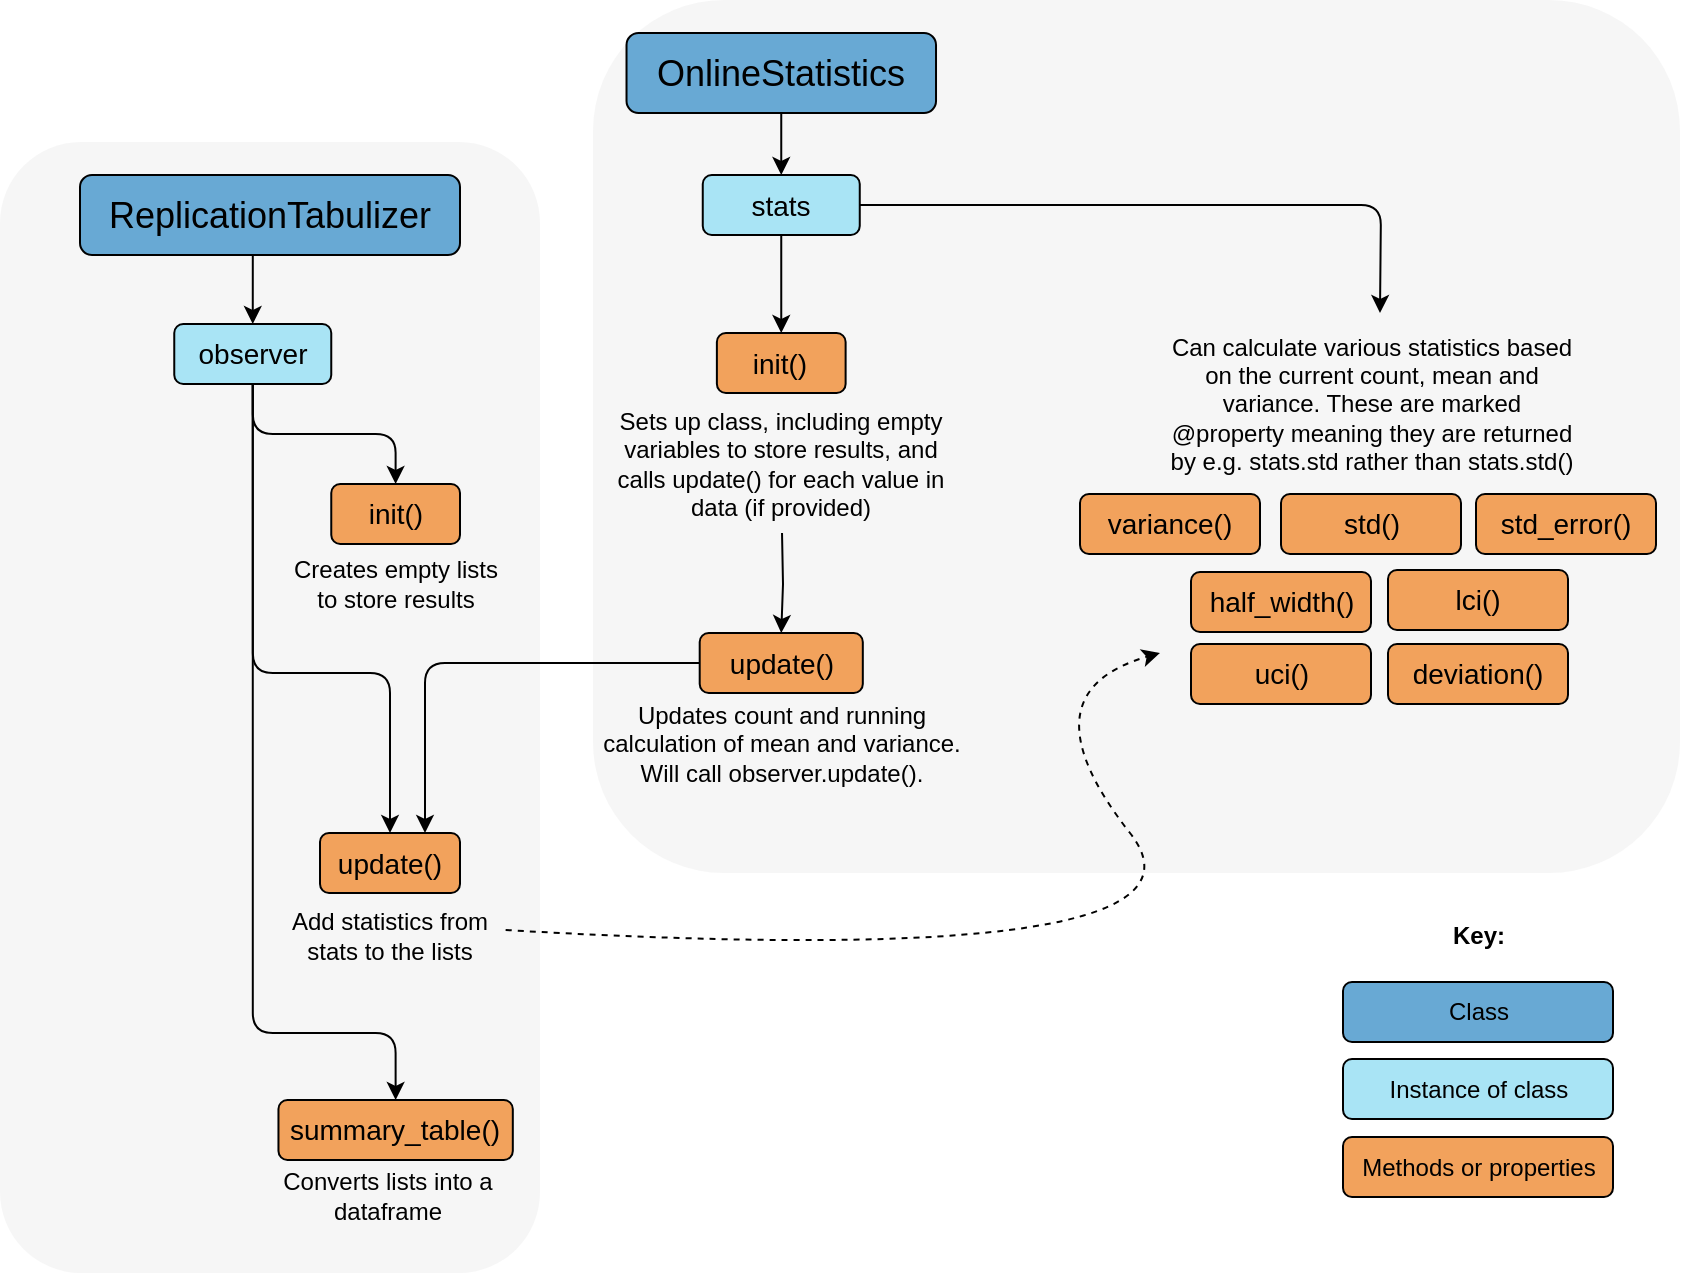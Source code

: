 <mxfile version="26.0.13">
  <diagram name="Page-1" id="ynTKS2v_TZv17swCPKiS">
    <mxGraphModel dx="1630" dy="915" grid="1" gridSize="10" guides="1" tooltips="1" connect="1" arrows="1" fold="1" page="1" pageScale="1" pageWidth="827" pageHeight="1169" math="0" shadow="0">
      <root>
        <mxCell id="0" />
        <mxCell id="1" parent="0" />
        <mxCell id="q0k77vlWbUJt_Vhd_Qly-42" value="" style="rounded=1;whiteSpace=wrap;html=1;strokeColor=none;fillColor=#EEEEEE;fontStyle=1;opacity=50;" vertex="1" parent="1">
          <mxGeometry x="336.5" y="40" width="543.5" height="436.5" as="geometry" />
        </mxCell>
        <mxCell id="ltitkqDnKHNBnyyiyaz9-67" value="" style="rounded=1;whiteSpace=wrap;html=1;strokeColor=none;fillColor=#EEEEEE;fontStyle=1;opacity=50;" parent="1" vertex="1">
          <mxGeometry x="40" y="111" width="270" height="565.5" as="geometry" />
        </mxCell>
        <mxCell id="q0k77vlWbUJt_Vhd_Qly-6" style="edgeStyle=orthogonalEdgeStyle;rounded=0;orthogonalLoop=1;jettySize=auto;html=1;exitX=0.5;exitY=1;exitDx=0;exitDy=0;entryX=0.5;entryY=0;entryDx=0;entryDy=0;" edge="1" parent="1" source="ltitkqDnKHNBnyyiyaz9-6" target="q0k77vlWbUJt_Vhd_Qly-5">
          <mxGeometry relative="1" as="geometry" />
        </mxCell>
        <mxCell id="ltitkqDnKHNBnyyiyaz9-6" value="&lt;font style=&quot;font-size: 18px;&quot;&gt;OnlineStatistics&lt;/font&gt;" style="rounded=1;whiteSpace=wrap;html=1;fillColor=#68A9D4;" parent="1" vertex="1">
          <mxGeometry x="353.26" y="56.5" width="154.75" height="40" as="geometry" />
        </mxCell>
        <mxCell id="ltitkqDnKHNBnyyiyaz9-41" value="Key:" style="text;html=1;align=center;verticalAlign=middle;whiteSpace=wrap;rounded=1;fontStyle=1;" parent="1" vertex="1">
          <mxGeometry x="756.5" y="495.5" width="45" height="25" as="geometry" />
        </mxCell>
        <mxCell id="ltitkqDnKHNBnyyiyaz9-43" value="Methods or properties" style="rounded=1;whiteSpace=wrap;html=1;fillColor=#F2A25C;" parent="1" vertex="1">
          <mxGeometry x="711.5" y="608.5" width="135" height="30" as="geometry" />
        </mxCell>
        <mxCell id="ltitkqDnKHNBnyyiyaz9-44" value="Instance of class" style="rounded=1;whiteSpace=wrap;html=1;fillColor=#A9E4F5;" parent="1" vertex="1">
          <mxGeometry x="711.5" y="569.5" width="135" height="30" as="geometry" />
        </mxCell>
        <mxCell id="ltitkqDnKHNBnyyiyaz9-45" value="Class" style="rounded=1;whiteSpace=wrap;html=1;fillColor=#68A9D4;" parent="1" vertex="1">
          <mxGeometry x="711.5" y="531" width="135" height="30" as="geometry" />
        </mxCell>
        <mxCell id="ltitkqDnKHNBnyyiyaz9-88" value="" style="curved=1;endArrow=classic;html=1;rounded=1;dashed=1;exitX=1;exitY=0;exitDx=0;exitDy=0;" parent="1" edge="1">
          <mxGeometry width="50" height="50" relative="1" as="geometry">
            <mxPoint x="292.82" y="505" as="sourcePoint" />
            <mxPoint x="620" y="366.5" as="targetPoint" />
            <Array as="points">
              <mxPoint x="660" y="526.5" />
              <mxPoint x="550" y="386.5" />
            </Array>
          </mxGeometry>
        </mxCell>
        <mxCell id="q0k77vlWbUJt_Vhd_Qly-1" value="&lt;font style=&quot;font-size: 14px;&quot;&gt;init()&lt;/font&gt;" style="rounded=1;whiteSpace=wrap;html=1;fillColor=#F2A25C;" vertex="1" parent="1">
          <mxGeometry x="398.44" y="206.5" width="64.37" height="30" as="geometry" />
        </mxCell>
        <mxCell id="q0k77vlWbUJt_Vhd_Qly-34" style="edgeStyle=orthogonalEdgeStyle;rounded=1;orthogonalLoop=1;jettySize=auto;html=1;exitX=0;exitY=0.5;exitDx=0;exitDy=0;entryX=0.75;entryY=0;entryDx=0;entryDy=0;curved=0;" edge="1" parent="1" source="q0k77vlWbUJt_Vhd_Qly-3" target="q0k77vlWbUJt_Vhd_Qly-32">
          <mxGeometry relative="1" as="geometry" />
        </mxCell>
        <mxCell id="q0k77vlWbUJt_Vhd_Qly-3" value="&lt;font style=&quot;font-size: 14px;&quot;&gt;update()&lt;/font&gt;" style="rounded=1;whiteSpace=wrap;html=1;fillColor=#F2A25C;" vertex="1" parent="1">
          <mxGeometry x="389.85" y="356.5" width="81.56" height="30" as="geometry" />
        </mxCell>
        <mxCell id="q0k77vlWbUJt_Vhd_Qly-7" style="edgeStyle=orthogonalEdgeStyle;rounded=0;orthogonalLoop=1;jettySize=auto;html=1;exitX=0.5;exitY=1;exitDx=0;exitDy=0;entryX=0.5;entryY=0;entryDx=0;entryDy=0;" edge="1" parent="1" source="q0k77vlWbUJt_Vhd_Qly-5" target="q0k77vlWbUJt_Vhd_Qly-1">
          <mxGeometry relative="1" as="geometry" />
        </mxCell>
        <mxCell id="q0k77vlWbUJt_Vhd_Qly-22" style="edgeStyle=orthogonalEdgeStyle;rounded=1;orthogonalLoop=1;jettySize=auto;html=1;exitX=1;exitY=0.5;exitDx=0;exitDy=0;curved=0;" edge="1" parent="1" source="q0k77vlWbUJt_Vhd_Qly-5">
          <mxGeometry relative="1" as="geometry">
            <mxPoint x="730" y="196.5" as="targetPoint" />
          </mxGeometry>
        </mxCell>
        <mxCell id="q0k77vlWbUJt_Vhd_Qly-5" value="&lt;font style=&quot;font-size: 14px;&quot;&gt;stats&lt;/font&gt;" style="rounded=1;whiteSpace=wrap;html=1;fillColor=#A9E4F5;" vertex="1" parent="1">
          <mxGeometry x="391.38" y="127.5" width="78.5" height="30" as="geometry" />
        </mxCell>
        <mxCell id="q0k77vlWbUJt_Vhd_Qly-9" style="edgeStyle=orthogonalEdgeStyle;rounded=0;orthogonalLoop=1;jettySize=auto;html=1;entryX=0.5;entryY=0;entryDx=0;entryDy=0;" edge="1" parent="1" target="q0k77vlWbUJt_Vhd_Qly-3">
          <mxGeometry relative="1" as="geometry">
            <mxPoint x="431.01" y="306.5" as="sourcePoint" />
          </mxGeometry>
        </mxCell>
        <mxCell id="q0k77vlWbUJt_Vhd_Qly-8" value="Sets up class, including empty variables to store results, and calls update() for each value in data (if provided)" style="text;html=1;align=center;verticalAlign=middle;whiteSpace=wrap;rounded=1;" vertex="1" parent="1">
          <mxGeometry x="343.13" y="251.5" width="175" height="40" as="geometry" />
        </mxCell>
        <mxCell id="q0k77vlWbUJt_Vhd_Qly-10" value="Updates count and running calculation of mean and variance.&lt;div&gt;Will call observer.update().&lt;/div&gt;" style="text;html=1;align=center;verticalAlign=middle;whiteSpace=wrap;rounded=1;" vertex="1" parent="1">
          <mxGeometry x="336.5" y="386.5" width="188.25" height="50" as="geometry" />
        </mxCell>
        <mxCell id="q0k77vlWbUJt_Vhd_Qly-12" value="&lt;span style=&quot;font-size: 14px;&quot;&gt;variance()&lt;/span&gt;" style="rounded=1;whiteSpace=wrap;html=1;fillColor=#F2A25C;" vertex="1" parent="1">
          <mxGeometry x="580" y="287" width="90" height="30" as="geometry" />
        </mxCell>
        <mxCell id="q0k77vlWbUJt_Vhd_Qly-13" value="&lt;span style=&quot;font-size: 14px;&quot;&gt;std()&lt;/span&gt;" style="rounded=1;whiteSpace=wrap;html=1;fillColor=#F2A25C;" vertex="1" parent="1">
          <mxGeometry x="680.5" y="287" width="90" height="30" as="geometry" />
        </mxCell>
        <mxCell id="q0k77vlWbUJt_Vhd_Qly-14" value="&lt;span style=&quot;font-size: 14px;&quot;&gt;std_error()&lt;/span&gt;" style="rounded=1;whiteSpace=wrap;html=1;fillColor=#F2A25C;" vertex="1" parent="1">
          <mxGeometry x="778" y="287" width="90" height="30" as="geometry" />
        </mxCell>
        <mxCell id="q0k77vlWbUJt_Vhd_Qly-15" value="&lt;span style=&quot;font-size: 14px;&quot;&gt;half_width()&lt;/span&gt;" style="rounded=1;whiteSpace=wrap;html=1;fillColor=#F2A25C;" vertex="1" parent="1">
          <mxGeometry x="635.5" y="326" width="90" height="30" as="geometry" />
        </mxCell>
        <mxCell id="q0k77vlWbUJt_Vhd_Qly-16" value="&lt;span style=&quot;font-size: 14px;&quot;&gt;lci()&lt;/span&gt;" style="rounded=1;whiteSpace=wrap;html=1;fillColor=#F2A25C;" vertex="1" parent="1">
          <mxGeometry x="734" y="325" width="90" height="30" as="geometry" />
        </mxCell>
        <mxCell id="q0k77vlWbUJt_Vhd_Qly-17" value="&lt;span style=&quot;font-size: 14px;&quot;&gt;uci()&lt;/span&gt;" style="rounded=1;whiteSpace=wrap;html=1;fillColor=#F2A25C;" vertex="1" parent="1">
          <mxGeometry x="635.5" y="362" width="90" height="30" as="geometry" />
        </mxCell>
        <mxCell id="q0k77vlWbUJt_Vhd_Qly-18" value="&lt;span style=&quot;font-size: 14px;&quot;&gt;deviation()&lt;/span&gt;" style="rounded=1;whiteSpace=wrap;html=1;fillColor=#F2A25C;" vertex="1" parent="1">
          <mxGeometry x="734" y="362" width="90" height="30" as="geometry" />
        </mxCell>
        <mxCell id="q0k77vlWbUJt_Vhd_Qly-19" value="Can calculate various statistics based on the current count, mean and variance. These are marked @property meaning they are returned by e.g. stats.std rather than stats.std()" style="text;html=1;align=center;verticalAlign=middle;whiteSpace=wrap;rounded=1;" vertex="1" parent="1">
          <mxGeometry x="620.5" y="217" width="210" height="50" as="geometry" />
        </mxCell>
        <mxCell id="q0k77vlWbUJt_Vhd_Qly-27" style="edgeStyle=orthogonalEdgeStyle;rounded=0;orthogonalLoop=1;jettySize=auto;html=1;exitX=0.5;exitY=1;exitDx=0;exitDy=0;entryX=0.5;entryY=0;entryDx=0;entryDy=0;" edge="1" parent="1" source="q0k77vlWbUJt_Vhd_Qly-24" target="q0k77vlWbUJt_Vhd_Qly-25">
          <mxGeometry relative="1" as="geometry" />
        </mxCell>
        <mxCell id="q0k77vlWbUJt_Vhd_Qly-24" value="&lt;font style=&quot;font-size: 18px;&quot;&gt;ReplicationTabulizer&lt;/font&gt;" style="rounded=1;whiteSpace=wrap;html=1;fillColor=#68A9D4;" vertex="1" parent="1">
          <mxGeometry x="80" y="127.5" width="190" height="40" as="geometry" />
        </mxCell>
        <mxCell id="q0k77vlWbUJt_Vhd_Qly-35" style="edgeStyle=orthogonalEdgeStyle;shape=connector;curved=0;rounded=1;orthogonalLoop=1;jettySize=auto;html=1;exitX=0.5;exitY=1;exitDx=0;exitDy=0;entryX=0.5;entryY=0;entryDx=0;entryDy=0;strokeColor=default;align=center;verticalAlign=middle;fontFamily=Helvetica;fontSize=11;fontColor=default;labelBackgroundColor=default;endArrow=classic;" edge="1" parent="1" source="q0k77vlWbUJt_Vhd_Qly-25" target="q0k77vlWbUJt_Vhd_Qly-29">
          <mxGeometry relative="1" as="geometry" />
        </mxCell>
        <mxCell id="q0k77vlWbUJt_Vhd_Qly-36" style="edgeStyle=orthogonalEdgeStyle;shape=connector;curved=0;rounded=1;orthogonalLoop=1;jettySize=auto;html=1;exitX=0.5;exitY=1;exitDx=0;exitDy=0;entryX=0.5;entryY=0;entryDx=0;entryDy=0;strokeColor=default;align=center;verticalAlign=middle;fontFamily=Helvetica;fontSize=11;fontColor=default;labelBackgroundColor=default;endArrow=classic;" edge="1" parent="1" source="q0k77vlWbUJt_Vhd_Qly-25" target="q0k77vlWbUJt_Vhd_Qly-32">
          <mxGeometry relative="1" as="geometry">
            <Array as="points">
              <mxPoint x="166" y="376.5" />
              <mxPoint x="235" y="376.5" />
            </Array>
          </mxGeometry>
        </mxCell>
        <mxCell id="q0k77vlWbUJt_Vhd_Qly-41" style="edgeStyle=orthogonalEdgeStyle;shape=connector;curved=0;rounded=1;orthogonalLoop=1;jettySize=auto;html=1;exitX=0.5;exitY=1;exitDx=0;exitDy=0;entryX=0.5;entryY=0;entryDx=0;entryDy=0;strokeColor=default;align=center;verticalAlign=middle;fontFamily=Helvetica;fontSize=11;fontColor=default;labelBackgroundColor=default;endArrow=classic;" edge="1" parent="1" source="q0k77vlWbUJt_Vhd_Qly-25" target="q0k77vlWbUJt_Vhd_Qly-37">
          <mxGeometry relative="1" as="geometry">
            <Array as="points">
              <mxPoint x="166" y="556.5" />
              <mxPoint x="238" y="556.5" />
            </Array>
          </mxGeometry>
        </mxCell>
        <mxCell id="q0k77vlWbUJt_Vhd_Qly-25" value="&lt;font style=&quot;font-size: 14px;&quot;&gt;observer&lt;/font&gt;" style="rounded=1;whiteSpace=wrap;html=1;fillColor=#A9E4F5;" vertex="1" parent="1">
          <mxGeometry x="127.13" y="202" width="78.5" height="30" as="geometry" />
        </mxCell>
        <mxCell id="q0k77vlWbUJt_Vhd_Qly-29" value="&lt;font style=&quot;font-size: 14px;&quot;&gt;init()&lt;/font&gt;" style="rounded=1;whiteSpace=wrap;html=1;fillColor=#F2A25C;" vertex="1" parent="1">
          <mxGeometry x="205.63" y="282" width="64.37" height="30" as="geometry" />
        </mxCell>
        <mxCell id="q0k77vlWbUJt_Vhd_Qly-31" value="Creates empty lists to store results" style="text;html=1;align=center;verticalAlign=middle;whiteSpace=wrap;rounded=1;" vertex="1" parent="1">
          <mxGeometry x="182.82" y="312" width="110" height="40" as="geometry" />
        </mxCell>
        <mxCell id="q0k77vlWbUJt_Vhd_Qly-32" value="&lt;font style=&quot;font-size: 14px;&quot;&gt;update()&lt;/font&gt;" style="rounded=1;whiteSpace=wrap;html=1;fillColor=#F2A25C;" vertex="1" parent="1">
          <mxGeometry x="200" y="456.5" width="70" height="30" as="geometry" />
        </mxCell>
        <mxCell id="q0k77vlWbUJt_Vhd_Qly-33" value="Add statistics from stats to the lists" style="text;html=1;align=center;verticalAlign=middle;whiteSpace=wrap;rounded=1;" vertex="1" parent="1">
          <mxGeometry x="180" y="488" width="110" height="40" as="geometry" />
        </mxCell>
        <mxCell id="q0k77vlWbUJt_Vhd_Qly-37" value="&lt;font style=&quot;font-size: 14px;&quot;&gt;summary_table()&lt;/font&gt;" style="rounded=1;whiteSpace=wrap;html=1;fillColor=#F2A25C;" vertex="1" parent="1">
          <mxGeometry x="179.23" y="590" width="117.18" height="30" as="geometry" />
        </mxCell>
        <mxCell id="q0k77vlWbUJt_Vhd_Qly-39" value="Converts lists into a dataframe" style="text;html=1;align=center;verticalAlign=middle;whiteSpace=wrap;rounded=1;" vertex="1" parent="1">
          <mxGeometry x="179.23" y="617" width="110" height="41.5" as="geometry" />
        </mxCell>
      </root>
    </mxGraphModel>
  </diagram>
</mxfile>
